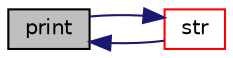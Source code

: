 digraph "print"
{
  bgcolor="transparent";
  edge [fontname="Helvetica",fontsize="10",labelfontname="Helvetica",labelfontsize="10"];
  node [fontname="Helvetica",fontsize="10",shape=record];
  rankdir="LR";
  Node4883 [label="print",height=0.2,width=0.4,color="black", fillcolor="grey75", style="filled", fontcolor="black"];
  Node4883 -> Node4884 [dir="back",color="midnightblue",fontsize="10",style="solid",fontname="Helvetica"];
  Node4884 [label="str",height=0.2,width=0.4,color="red",URL="$a27405.html#ae403f14d61d9789a749ee28fc10a50a9",tooltip="Return the string. "];
  Node4884 -> Node4883 [dir="back",color="midnightblue",fontsize="10",style="solid",fontname="Helvetica"];
}
